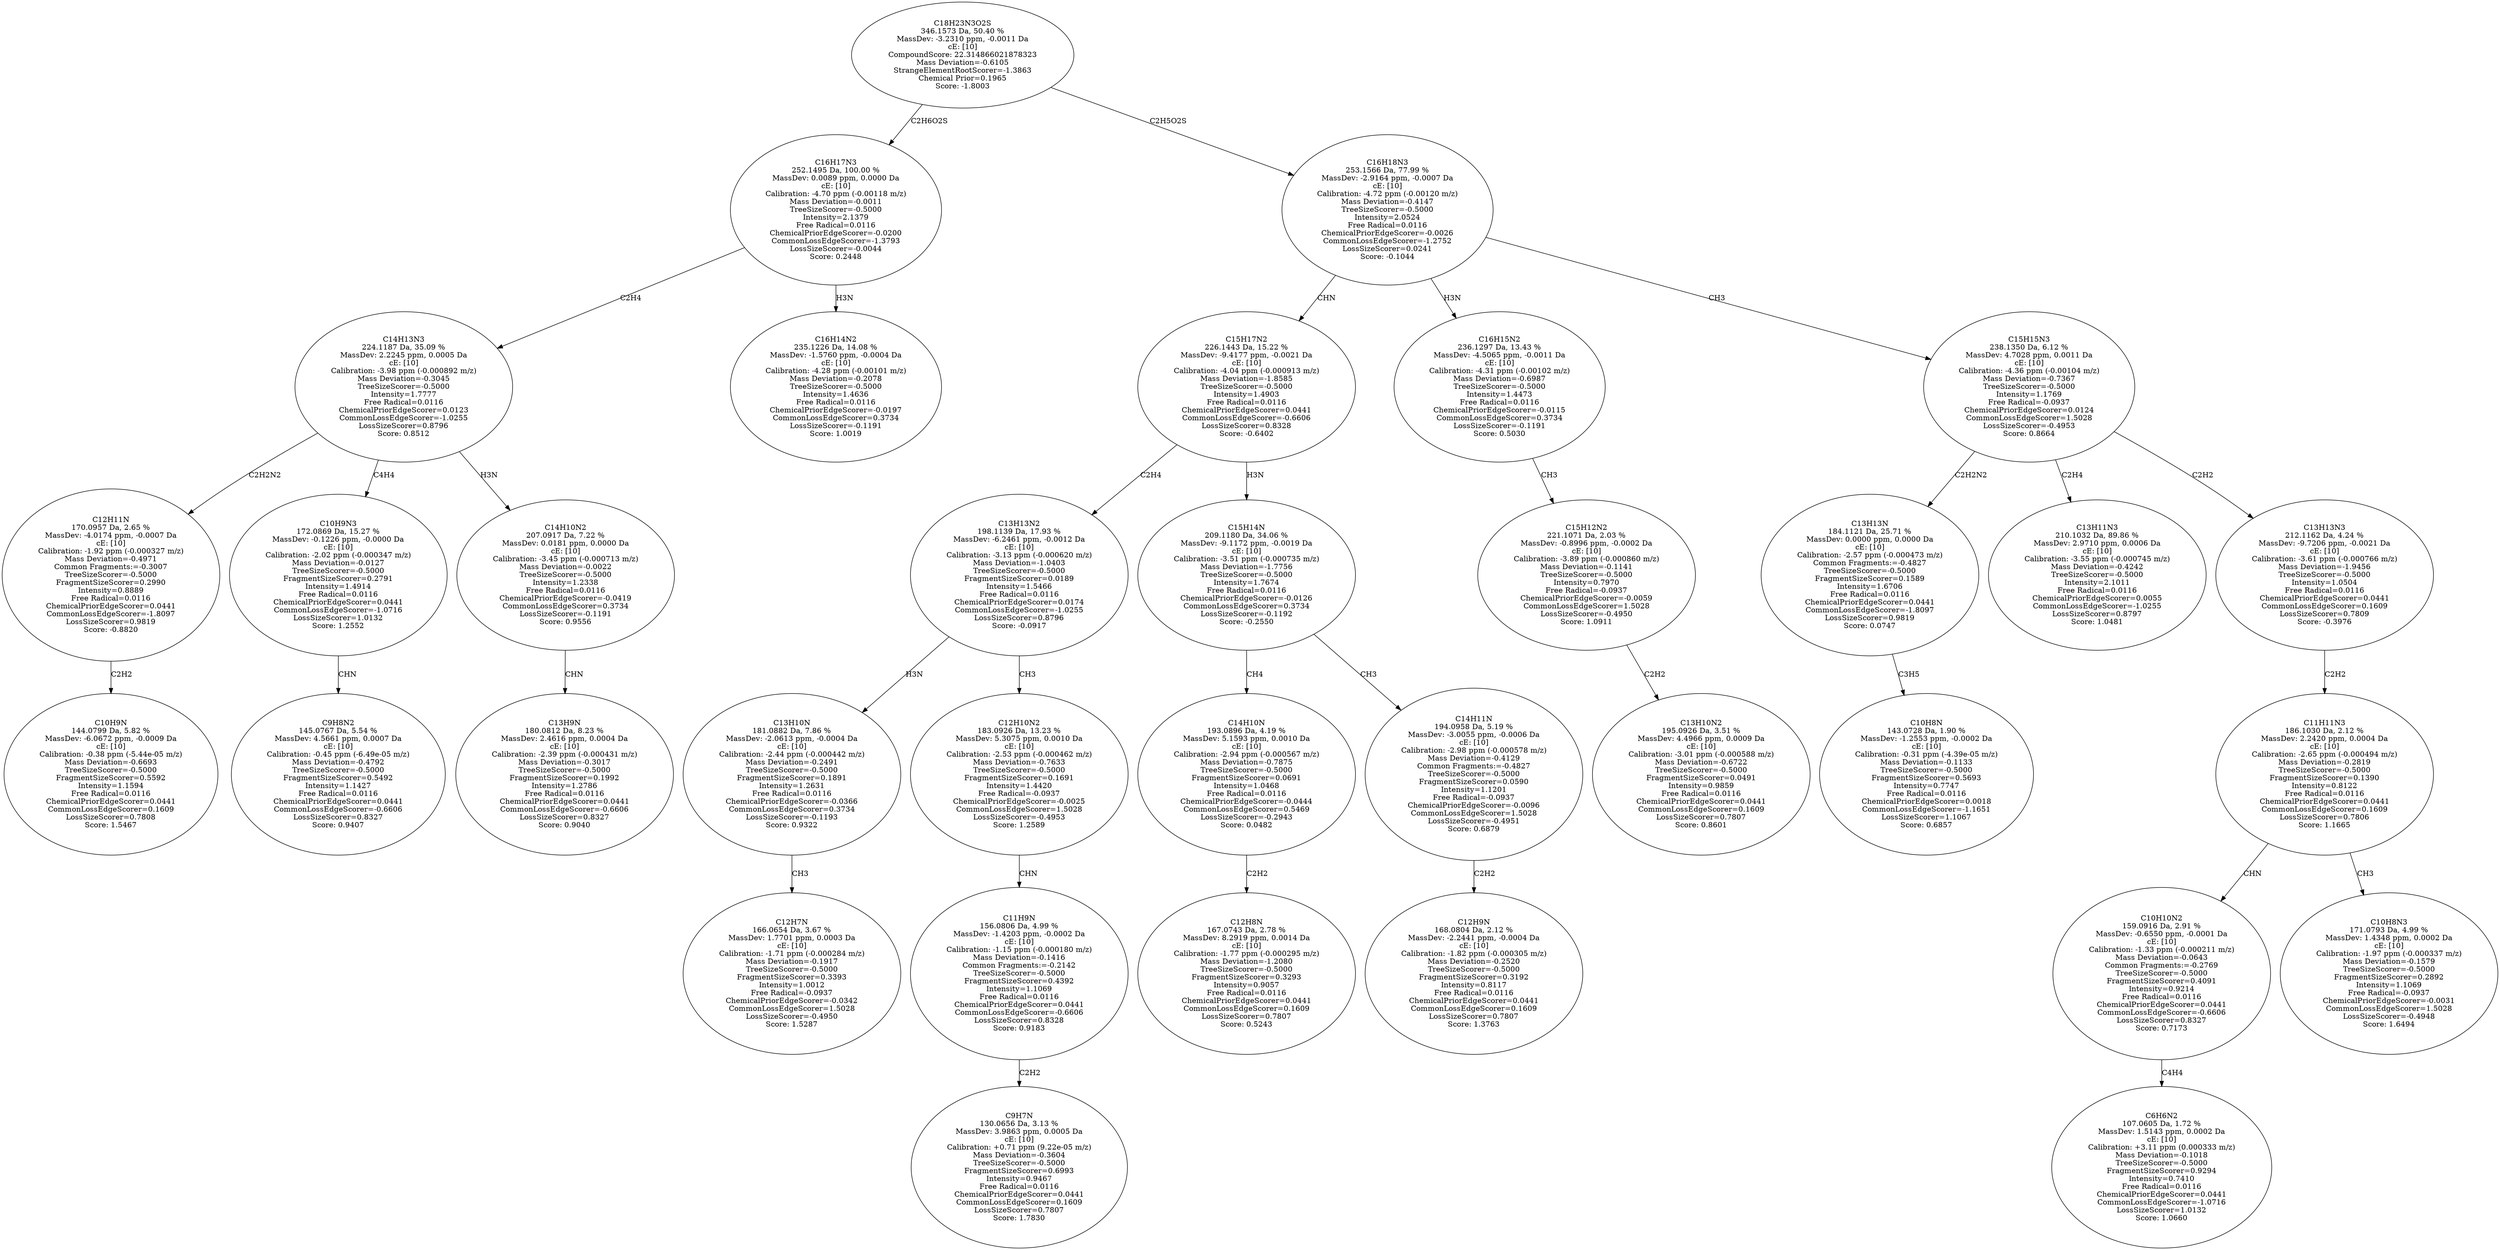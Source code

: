 strict digraph {
v1 [label="C10H9N\n144.0799 Da, 5.82 %\nMassDev: -6.0672 ppm, -0.0009 Da\ncE: [10]\nCalibration: -0.38 ppm (-5.44e-05 m/z)\nMass Deviation=-0.6693\nTreeSizeScorer=-0.5000\nFragmentSizeScorer=0.5592\nIntensity=1.1594\nFree Radical=0.0116\nChemicalPriorEdgeScorer=0.0441\nCommonLossEdgeScorer=0.1609\nLossSizeScorer=0.7808\nScore: 1.5467"];
v2 [label="C12H11N\n170.0957 Da, 2.65 %\nMassDev: -4.0174 ppm, -0.0007 Da\ncE: [10]\nCalibration: -1.92 ppm (-0.000327 m/z)\nMass Deviation=-0.4971\nCommon Fragments:=-0.3007\nTreeSizeScorer=-0.5000\nFragmentSizeScorer=0.2990\nIntensity=0.8889\nFree Radical=0.0116\nChemicalPriorEdgeScorer=0.0441\nCommonLossEdgeScorer=-1.8097\nLossSizeScorer=0.9819\nScore: -0.8820"];
v3 [label="C9H8N2\n145.0767 Da, 5.54 %\nMassDev: 4.5661 ppm, 0.0007 Da\ncE: [10]\nCalibration: -0.45 ppm (-6.49e-05 m/z)\nMass Deviation=-0.4792\nTreeSizeScorer=-0.5000\nFragmentSizeScorer=0.5492\nIntensity=1.1427\nFree Radical=0.0116\nChemicalPriorEdgeScorer=0.0441\nCommonLossEdgeScorer=-0.6606\nLossSizeScorer=0.8327\nScore: 0.9407"];
v4 [label="C10H9N3\n172.0869 Da, 15.27 %\nMassDev: -0.1226 ppm, -0.0000 Da\ncE: [10]\nCalibration: -2.02 ppm (-0.000347 m/z)\nMass Deviation=-0.0127\nTreeSizeScorer=-0.5000\nFragmentSizeScorer=0.2791\nIntensity=1.4914\nFree Radical=0.0116\nChemicalPriorEdgeScorer=0.0441\nCommonLossEdgeScorer=-1.0716\nLossSizeScorer=1.0132\nScore: 1.2552"];
v5 [label="C13H9N\n180.0812 Da, 8.23 %\nMassDev: 2.4616 ppm, 0.0004 Da\ncE: [10]\nCalibration: -2.39 ppm (-0.000431 m/z)\nMass Deviation=-0.3017\nTreeSizeScorer=-0.5000\nFragmentSizeScorer=0.1992\nIntensity=1.2786\nFree Radical=0.0116\nChemicalPriorEdgeScorer=0.0441\nCommonLossEdgeScorer=-0.6606\nLossSizeScorer=0.8327\nScore: 0.9040"];
v6 [label="C14H10N2\n207.0917 Da, 7.22 %\nMassDev: 0.0181 ppm, 0.0000 Da\ncE: [10]\nCalibration: -3.45 ppm (-0.000713 m/z)\nMass Deviation=-0.0022\nTreeSizeScorer=-0.5000\nIntensity=1.2338\nFree Radical=0.0116\nChemicalPriorEdgeScorer=-0.0419\nCommonLossEdgeScorer=0.3734\nLossSizeScorer=-0.1191\nScore: 0.9556"];
v7 [label="C14H13N3\n224.1187 Da, 35.09 %\nMassDev: 2.2245 ppm, 0.0005 Da\ncE: [10]\nCalibration: -3.98 ppm (-0.000892 m/z)\nMass Deviation=-0.3045\nTreeSizeScorer=-0.5000\nIntensity=1.7777\nFree Radical=0.0116\nChemicalPriorEdgeScorer=0.0123\nCommonLossEdgeScorer=-1.0255\nLossSizeScorer=0.8796\nScore: 0.8512"];
v8 [label="C16H14N2\n235.1226 Da, 14.08 %\nMassDev: -1.5760 ppm, -0.0004 Da\ncE: [10]\nCalibration: -4.28 ppm (-0.00101 m/z)\nMass Deviation=-0.2078\nTreeSizeScorer=-0.5000\nIntensity=1.4636\nFree Radical=0.0116\nChemicalPriorEdgeScorer=-0.0197\nCommonLossEdgeScorer=0.3734\nLossSizeScorer=-0.1191\nScore: 1.0019"];
v9 [label="C16H17N3\n252.1495 Da, 100.00 %\nMassDev: 0.0089 ppm, 0.0000 Da\ncE: [10]\nCalibration: -4.70 ppm (-0.00118 m/z)\nMass Deviation=-0.0011\nTreeSizeScorer=-0.5000\nIntensity=2.1379\nFree Radical=0.0116\nChemicalPriorEdgeScorer=-0.0200\nCommonLossEdgeScorer=-1.3793\nLossSizeScorer=-0.0044\nScore: 0.2448"];
v10 [label="C12H7N\n166.0654 Da, 3.67 %\nMassDev: 1.7701 ppm, 0.0003 Da\ncE: [10]\nCalibration: -1.71 ppm (-0.000284 m/z)\nMass Deviation=-0.1917\nTreeSizeScorer=-0.5000\nFragmentSizeScorer=0.3393\nIntensity=1.0012\nFree Radical=-0.0937\nChemicalPriorEdgeScorer=-0.0342\nCommonLossEdgeScorer=1.5028\nLossSizeScorer=-0.4950\nScore: 1.5287"];
v11 [label="C13H10N\n181.0882 Da, 7.86 %\nMassDev: -2.0613 ppm, -0.0004 Da\ncE: [10]\nCalibration: -2.44 ppm (-0.000442 m/z)\nMass Deviation=-0.2491\nTreeSizeScorer=-0.5000\nFragmentSizeScorer=0.1891\nIntensity=1.2631\nFree Radical=0.0116\nChemicalPriorEdgeScorer=-0.0366\nCommonLossEdgeScorer=0.3734\nLossSizeScorer=-0.1193\nScore: 0.9322"];
v12 [label="C9H7N\n130.0656 Da, 3.13 %\nMassDev: 3.9863 ppm, 0.0005 Da\ncE: [10]\nCalibration: +0.71 ppm (9.22e-05 m/z)\nMass Deviation=-0.3604\nTreeSizeScorer=-0.5000\nFragmentSizeScorer=0.6993\nIntensity=0.9467\nFree Radical=0.0116\nChemicalPriorEdgeScorer=0.0441\nCommonLossEdgeScorer=0.1609\nLossSizeScorer=0.7807\nScore: 1.7830"];
v13 [label="C11H9N\n156.0806 Da, 4.99 %\nMassDev: -1.4203 ppm, -0.0002 Da\ncE: [10]\nCalibration: -1.15 ppm (-0.000180 m/z)\nMass Deviation=-0.1416\nCommon Fragments:=-0.2142\nTreeSizeScorer=-0.5000\nFragmentSizeScorer=0.4392\nIntensity=1.1069\nFree Radical=0.0116\nChemicalPriorEdgeScorer=0.0441\nCommonLossEdgeScorer=-0.6606\nLossSizeScorer=0.8328\nScore: 0.9183"];
v14 [label="C12H10N2\n183.0926 Da, 13.23 %\nMassDev: 5.3075 ppm, 0.0010 Da\ncE: [10]\nCalibration: -2.53 ppm (-0.000462 m/z)\nMass Deviation=-0.7633\nTreeSizeScorer=-0.5000\nFragmentSizeScorer=0.1691\nIntensity=1.4420\nFree Radical=-0.0937\nChemicalPriorEdgeScorer=-0.0025\nCommonLossEdgeScorer=1.5028\nLossSizeScorer=-0.4953\nScore: 1.2589"];
v15 [label="C13H13N2\n198.1139 Da, 17.93 %\nMassDev: -6.2461 ppm, -0.0012 Da\ncE: [10]\nCalibration: -3.13 ppm (-0.000620 m/z)\nMass Deviation=-1.0403\nTreeSizeScorer=-0.5000\nFragmentSizeScorer=0.0189\nIntensity=1.5466\nFree Radical=0.0116\nChemicalPriorEdgeScorer=0.0174\nCommonLossEdgeScorer=-1.0255\nLossSizeScorer=0.8796\nScore: -0.0917"];
v16 [label="C12H8N\n167.0743 Da, 2.78 %\nMassDev: 8.2919 ppm, 0.0014 Da\ncE: [10]\nCalibration: -1.77 ppm (-0.000295 m/z)\nMass Deviation=-1.2080\nTreeSizeScorer=-0.5000\nFragmentSizeScorer=0.3293\nIntensity=0.9057\nFree Radical=0.0116\nChemicalPriorEdgeScorer=0.0441\nCommonLossEdgeScorer=0.1609\nLossSizeScorer=0.7807\nScore: 0.5243"];
v17 [label="C14H10N\n193.0896 Da, 4.19 %\nMassDev: 5.1593 ppm, 0.0010 Da\ncE: [10]\nCalibration: -2.94 ppm (-0.000567 m/z)\nMass Deviation=-0.7875\nTreeSizeScorer=-0.5000\nFragmentSizeScorer=0.0691\nIntensity=1.0468\nFree Radical=0.0116\nChemicalPriorEdgeScorer=-0.0444\nCommonLossEdgeScorer=0.5469\nLossSizeScorer=-0.2943\nScore: 0.0482"];
v18 [label="C12H9N\n168.0804 Da, 2.12 %\nMassDev: -2.2441 ppm, -0.0004 Da\ncE: [10]\nCalibration: -1.82 ppm (-0.000305 m/z)\nMass Deviation=-0.2520\nTreeSizeScorer=-0.5000\nFragmentSizeScorer=0.3192\nIntensity=0.8117\nFree Radical=0.0116\nChemicalPriorEdgeScorer=0.0441\nCommonLossEdgeScorer=0.1609\nLossSizeScorer=0.7807\nScore: 1.3763"];
v19 [label="C14H11N\n194.0958 Da, 5.19 %\nMassDev: -3.0055 ppm, -0.0006 Da\ncE: [10]\nCalibration: -2.98 ppm (-0.000578 m/z)\nMass Deviation=-0.4129\nCommon Fragments:=-0.4827\nTreeSizeScorer=-0.5000\nFragmentSizeScorer=0.0590\nIntensity=1.1201\nFree Radical=-0.0937\nChemicalPriorEdgeScorer=-0.0096\nCommonLossEdgeScorer=1.5028\nLossSizeScorer=-0.4951\nScore: 0.6879"];
v20 [label="C15H14N\n209.1180 Da, 34.06 %\nMassDev: -9.1172 ppm, -0.0019 Da\ncE: [10]\nCalibration: -3.51 ppm (-0.000735 m/z)\nMass Deviation=-1.7756\nTreeSizeScorer=-0.5000\nIntensity=1.7674\nFree Radical=0.0116\nChemicalPriorEdgeScorer=-0.0126\nCommonLossEdgeScorer=0.3734\nLossSizeScorer=-0.1192\nScore: -0.2550"];
v21 [label="C15H17N2\n226.1443 Da, 15.22 %\nMassDev: -9.4177 ppm, -0.0021 Da\ncE: [10]\nCalibration: -4.04 ppm (-0.000913 m/z)\nMass Deviation=-1.8585\nTreeSizeScorer=-0.5000\nIntensity=1.4903\nFree Radical=0.0116\nChemicalPriorEdgeScorer=0.0441\nCommonLossEdgeScorer=-0.6606\nLossSizeScorer=0.8328\nScore: -0.6402"];
v22 [label="C13H10N2\n195.0926 Da, 3.51 %\nMassDev: 4.4966 ppm, 0.0009 Da\ncE: [10]\nCalibration: -3.01 ppm (-0.000588 m/z)\nMass Deviation=-0.6722\nTreeSizeScorer=-0.5000\nFragmentSizeScorer=0.0491\nIntensity=0.9859\nFree Radical=0.0116\nChemicalPriorEdgeScorer=0.0441\nCommonLossEdgeScorer=0.1609\nLossSizeScorer=0.7807\nScore: 0.8601"];
v23 [label="C15H12N2\n221.1071 Da, 2.03 %\nMassDev: -0.8996 ppm, -0.0002 Da\ncE: [10]\nCalibration: -3.89 ppm (-0.000860 m/z)\nMass Deviation=-0.1141\nTreeSizeScorer=-0.5000\nIntensity=0.7970\nFree Radical=-0.0937\nChemicalPriorEdgeScorer=-0.0059\nCommonLossEdgeScorer=1.5028\nLossSizeScorer=-0.4950\nScore: 1.0911"];
v24 [label="C16H15N2\n236.1297 Da, 13.43 %\nMassDev: -4.5065 ppm, -0.0011 Da\ncE: [10]\nCalibration: -4.31 ppm (-0.00102 m/z)\nMass Deviation=-0.6987\nTreeSizeScorer=-0.5000\nIntensity=1.4473\nFree Radical=0.0116\nChemicalPriorEdgeScorer=-0.0115\nCommonLossEdgeScorer=0.3734\nLossSizeScorer=-0.1191\nScore: 0.5030"];
v25 [label="C10H8N\n143.0728 Da, 1.90 %\nMassDev: -1.2553 ppm, -0.0002 Da\ncE: [10]\nCalibration: -0.31 ppm (-4.39e-05 m/z)\nMass Deviation=-0.1133\nTreeSizeScorer=-0.5000\nFragmentSizeScorer=0.5693\nIntensity=0.7747\nFree Radical=0.0116\nChemicalPriorEdgeScorer=0.0018\nCommonLossEdgeScorer=-1.1651\nLossSizeScorer=1.1067\nScore: 0.6857"];
v26 [label="C13H13N\n184.1121 Da, 25.71 %\nMassDev: 0.0000 ppm, 0.0000 Da\ncE: [10]\nCalibration: -2.57 ppm (-0.000473 m/z)\nCommon Fragments:=-0.4827\nTreeSizeScorer=-0.5000\nFragmentSizeScorer=0.1589\nIntensity=1.6706\nFree Radical=0.0116\nChemicalPriorEdgeScorer=0.0441\nCommonLossEdgeScorer=-1.8097\nLossSizeScorer=0.9819\nScore: 0.0747"];
v27 [label="C13H11N3\n210.1032 Da, 89.86 %\nMassDev: 2.9710 ppm, 0.0006 Da\ncE: [10]\nCalibration: -3.55 ppm (-0.000745 m/z)\nMass Deviation=-0.4242\nTreeSizeScorer=-0.5000\nIntensity=2.1011\nFree Radical=0.0116\nChemicalPriorEdgeScorer=0.0055\nCommonLossEdgeScorer=-1.0255\nLossSizeScorer=0.8797\nScore: 1.0481"];
v28 [label="C6H6N2\n107.0605 Da, 1.72 %\nMassDev: 1.5143 ppm, 0.0002 Da\ncE: [10]\nCalibration: +3.11 ppm (0.000333 m/z)\nMass Deviation=-0.1018\nTreeSizeScorer=-0.5000\nFragmentSizeScorer=0.9294\nIntensity=0.7410\nFree Radical=0.0116\nChemicalPriorEdgeScorer=0.0441\nCommonLossEdgeScorer=-1.0716\nLossSizeScorer=1.0132\nScore: 1.0660"];
v29 [label="C10H10N2\n159.0916 Da, 2.91 %\nMassDev: -0.6550 ppm, -0.0001 Da\ncE: [10]\nCalibration: -1.33 ppm (-0.000211 m/z)\nMass Deviation=-0.0643\nCommon Fragments:=-0.2769\nTreeSizeScorer=-0.5000\nFragmentSizeScorer=0.4091\nIntensity=0.9214\nFree Radical=0.0116\nChemicalPriorEdgeScorer=0.0441\nCommonLossEdgeScorer=-0.6606\nLossSizeScorer=0.8327\nScore: 0.7173"];
v30 [label="C10H8N3\n171.0793 Da, 4.99 %\nMassDev: 1.4348 ppm, 0.0002 Da\ncE: [10]\nCalibration: -1.97 ppm (-0.000337 m/z)\nMass Deviation=-0.1579\nTreeSizeScorer=-0.5000\nFragmentSizeScorer=0.2892\nIntensity=1.1069\nFree Radical=-0.0937\nChemicalPriorEdgeScorer=-0.0031\nCommonLossEdgeScorer=1.5028\nLossSizeScorer=-0.4948\nScore: 1.6494"];
v31 [label="C11H11N3\n186.1030 Da, 2.12 %\nMassDev: 2.2420 ppm, 0.0004 Da\ncE: [10]\nCalibration: -2.65 ppm (-0.000494 m/z)\nMass Deviation=-0.2819\nTreeSizeScorer=-0.5000\nFragmentSizeScorer=0.1390\nIntensity=0.8122\nFree Radical=0.0116\nChemicalPriorEdgeScorer=0.0441\nCommonLossEdgeScorer=0.1609\nLossSizeScorer=0.7806\nScore: 1.1665"];
v32 [label="C13H13N3\n212.1162 Da, 4.24 %\nMassDev: -9.7206 ppm, -0.0021 Da\ncE: [10]\nCalibration: -3.61 ppm (-0.000766 m/z)\nMass Deviation=-1.9456\nTreeSizeScorer=-0.5000\nIntensity=1.0504\nFree Radical=0.0116\nChemicalPriorEdgeScorer=0.0441\nCommonLossEdgeScorer=0.1609\nLossSizeScorer=0.7809\nScore: -0.3976"];
v33 [label="C15H15N3\n238.1350 Da, 6.12 %\nMassDev: 4.7028 ppm, 0.0011 Da\ncE: [10]\nCalibration: -4.36 ppm (-0.00104 m/z)\nMass Deviation=-0.7367\nTreeSizeScorer=-0.5000\nIntensity=1.1769\nFree Radical=-0.0937\nChemicalPriorEdgeScorer=0.0124\nCommonLossEdgeScorer=1.5028\nLossSizeScorer=-0.4953\nScore: 0.8664"];
v34 [label="C16H18N3\n253.1566 Da, 77.99 %\nMassDev: -2.9164 ppm, -0.0007 Da\ncE: [10]\nCalibration: -4.72 ppm (-0.00120 m/z)\nMass Deviation=-0.4147\nTreeSizeScorer=-0.5000\nIntensity=2.0524\nFree Radical=0.0116\nChemicalPriorEdgeScorer=-0.0026\nCommonLossEdgeScorer=-1.2752\nLossSizeScorer=0.0241\nScore: -0.1044"];
v35 [label="C18H23N3O2S\n346.1573 Da, 50.40 %\nMassDev: -3.2310 ppm, -0.0011 Da\ncE: [10]\nCompoundScore: 22.314866021878323\nMass Deviation=-0.6105\nStrangeElementRootScorer=-1.3863\nChemical Prior=0.1965\nScore: -1.8003"];
v2 -> v1 [label="C2H2"];
v7 -> v2 [label="C2H2N2"];
v4 -> v3 [label="CHN"];
v7 -> v4 [label="C4H4"];
v6 -> v5 [label="CHN"];
v7 -> v6 [label="H3N"];
v9 -> v7 [label="C2H4"];
v9 -> v8 [label="H3N"];
v35 -> v9 [label="C2H6O2S"];
v11 -> v10 [label="CH3"];
v15 -> v11 [label="H3N"];
v13 -> v12 [label="C2H2"];
v14 -> v13 [label="CHN"];
v15 -> v14 [label="CH3"];
v21 -> v15 [label="C2H4"];
v17 -> v16 [label="C2H2"];
v20 -> v17 [label="CH4"];
v19 -> v18 [label="C2H2"];
v20 -> v19 [label="CH3"];
v21 -> v20 [label="H3N"];
v34 -> v21 [label="CHN"];
v23 -> v22 [label="C2H2"];
v24 -> v23 [label="CH3"];
v34 -> v24 [label="H3N"];
v26 -> v25 [label="C3H5"];
v33 -> v26 [label="C2H2N2"];
v33 -> v27 [label="C2H4"];
v29 -> v28 [label="C4H4"];
v31 -> v29 [label="CHN"];
v31 -> v30 [label="CH3"];
v32 -> v31 [label="C2H2"];
v33 -> v32 [label="C2H2"];
v34 -> v33 [label="CH3"];
v35 -> v34 [label="C2H5O2S"];
}